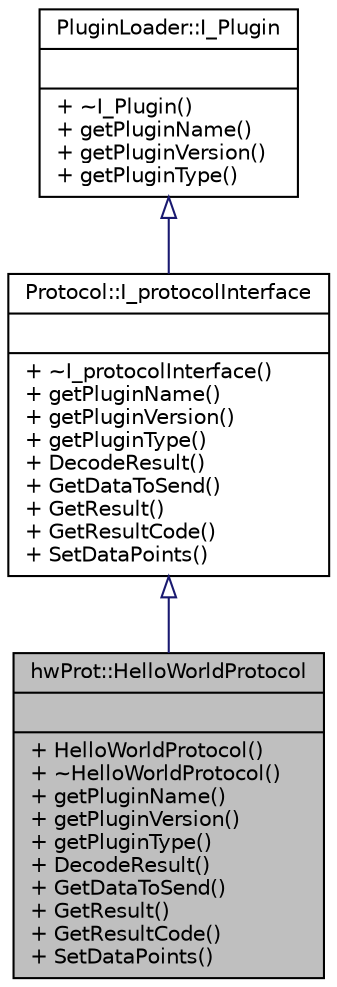 digraph "hwProt::HelloWorldProtocol"
{
 // INTERACTIVE_SVG=YES
 // LATEX_PDF_SIZE
  edge [fontname="Helvetica",fontsize="10",labelfontname="Helvetica",labelfontsize="10"];
  node [fontname="Helvetica",fontsize="10",shape=record];
  Node3 [label="{hwProt::HelloWorldProtocol\n||+ HelloWorldProtocol()\l+ ~HelloWorldProtocol()\l+ getPluginName()\l+ getPluginVersion()\l+ getPluginType()\l+ DecodeResult()\l+ GetDataToSend()\l+ GetResult()\l+ GetResultCode()\l+ SetDataPoints()\l}",height=0.2,width=0.4,color="black", fillcolor="grey75", style="filled", fontcolor="black",tooltip="HelloWorldProtocol."];
  Node4 -> Node3 [dir="back",color="midnightblue",fontsize="10",style="solid",arrowtail="onormal",fontname="Helvetica"];
  Node4 [label="{Protocol::I_protocolInterface\n||+ ~I_protocolInterface()\l+ getPluginName()\l+ getPluginVersion()\l+ getPluginType()\l+ DecodeResult()\l+ GetDataToSend()\l+ GetResult()\l+ GetResultCode()\l+ SetDataPoints()\l}",height=0.2,width=0.4,color="black", fillcolor="white", style="filled",URL="$d6/d19/classProtocol_1_1I__protocolInterface.html",tooltip="Base Protocol interface."];
  Node5 -> Node4 [dir="back",color="midnightblue",fontsize="10",style="solid",arrowtail="onormal",fontname="Helvetica"];
  Node5 [label="{PluginLoader::I_Plugin\n||+ ~I_Plugin()\l+ getPluginName()\l+ getPluginVersion()\l+ getPluginType()\l}",height=0.2,width=0.4,color="black", fillcolor="white", style="filled",URL="$d0/d4c/classPluginLoader_1_1I__Plugin.html",tooltip="Top-level base class the plugin interfaces should derive from."];
}
